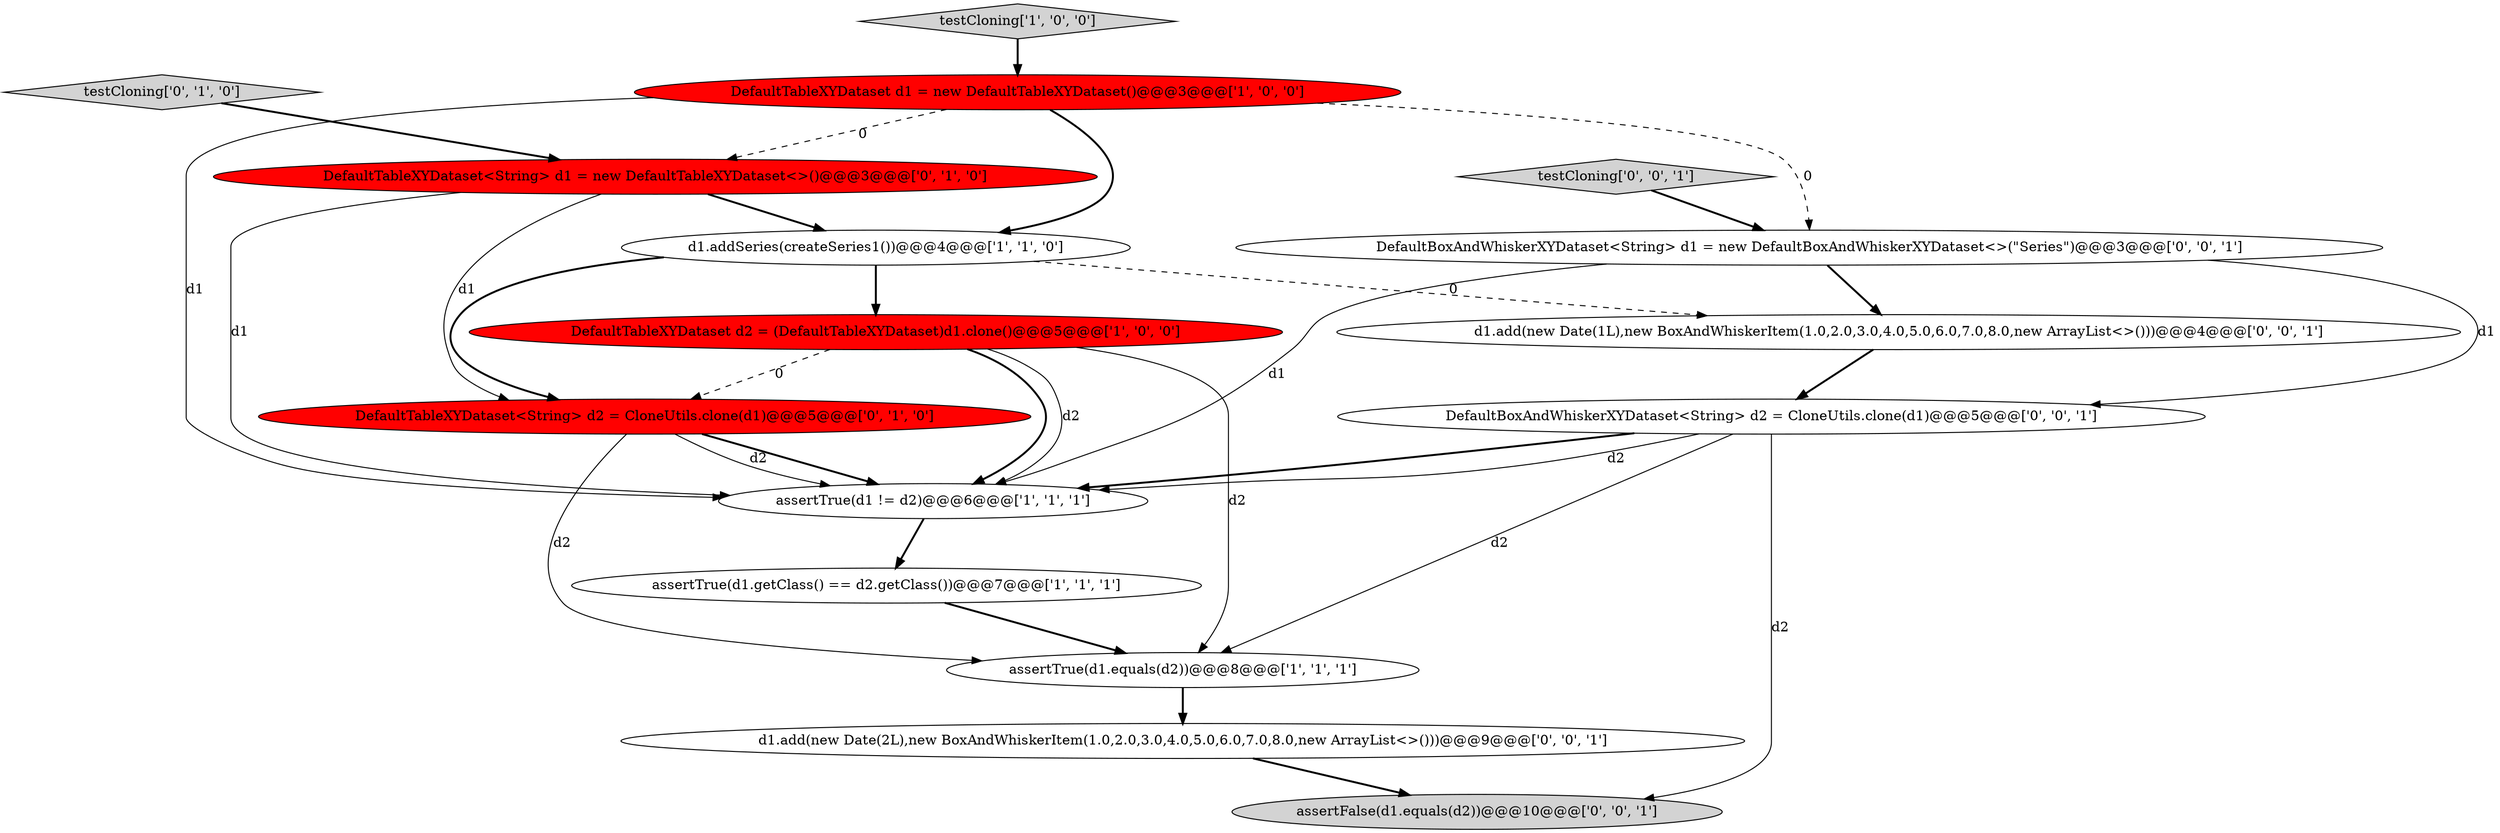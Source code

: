 digraph {
4 [style = filled, label = "DefaultTableXYDataset d2 = (DefaultTableXYDataset)d1.clone()@@@5@@@['1', '0', '0']", fillcolor = red, shape = ellipse image = "AAA1AAABBB1BBB"];
6 [style = filled, label = "testCloning['1', '0', '0']", fillcolor = lightgray, shape = diamond image = "AAA0AAABBB1BBB"];
14 [style = filled, label = "DefaultBoxAndWhiskerXYDataset<String> d2 = CloneUtils.clone(d1)@@@5@@@['0', '0', '1']", fillcolor = white, shape = ellipse image = "AAA0AAABBB3BBB"];
3 [style = filled, label = "assertTrue(d1.equals(d2))@@@8@@@['1', '1', '1']", fillcolor = white, shape = ellipse image = "AAA0AAABBB1BBB"];
8 [style = filled, label = "testCloning['0', '1', '0']", fillcolor = lightgray, shape = diamond image = "AAA0AAABBB2BBB"];
15 [style = filled, label = "assertFalse(d1.equals(d2))@@@10@@@['0', '0', '1']", fillcolor = lightgray, shape = ellipse image = "AAA0AAABBB3BBB"];
12 [style = filled, label = "DefaultBoxAndWhiskerXYDataset<String> d1 = new DefaultBoxAndWhiskerXYDataset<>(\"Series\")@@@3@@@['0', '0', '1']", fillcolor = white, shape = ellipse image = "AAA0AAABBB3BBB"];
9 [style = filled, label = "DefaultTableXYDataset<String> d1 = new DefaultTableXYDataset<>()@@@3@@@['0', '1', '0']", fillcolor = red, shape = ellipse image = "AAA1AAABBB2BBB"];
10 [style = filled, label = "d1.add(new Date(2L),new BoxAndWhiskerItem(1.0,2.0,3.0,4.0,5.0,6.0,7.0,8.0,new ArrayList<>()))@@@9@@@['0', '0', '1']", fillcolor = white, shape = ellipse image = "AAA0AAABBB3BBB"];
13 [style = filled, label = "d1.add(new Date(1L),new BoxAndWhiskerItem(1.0,2.0,3.0,4.0,5.0,6.0,7.0,8.0,new ArrayList<>()))@@@4@@@['0', '0', '1']", fillcolor = white, shape = ellipse image = "AAA0AAABBB3BBB"];
2 [style = filled, label = "DefaultTableXYDataset d1 = new DefaultTableXYDataset()@@@3@@@['1', '0', '0']", fillcolor = red, shape = ellipse image = "AAA1AAABBB1BBB"];
7 [style = filled, label = "DefaultTableXYDataset<String> d2 = CloneUtils.clone(d1)@@@5@@@['0', '1', '0']", fillcolor = red, shape = ellipse image = "AAA1AAABBB2BBB"];
1 [style = filled, label = "assertTrue(d1 != d2)@@@6@@@['1', '1', '1']", fillcolor = white, shape = ellipse image = "AAA0AAABBB1BBB"];
11 [style = filled, label = "testCloning['0', '0', '1']", fillcolor = lightgray, shape = diamond image = "AAA0AAABBB3BBB"];
5 [style = filled, label = "assertTrue(d1.getClass() == d2.getClass())@@@7@@@['1', '1', '1']", fillcolor = white, shape = ellipse image = "AAA0AAABBB1BBB"];
0 [style = filled, label = "d1.addSeries(createSeries1())@@@4@@@['1', '1', '0']", fillcolor = white, shape = ellipse image = "AAA0AAABBB1BBB"];
1->5 [style = bold, label=""];
5->3 [style = bold, label=""];
14->1 [style = solid, label="d2"];
7->1 [style = bold, label=""];
10->15 [style = bold, label=""];
9->0 [style = bold, label=""];
9->7 [style = solid, label="d1"];
11->12 [style = bold, label=""];
7->1 [style = solid, label="d2"];
14->1 [style = bold, label=""];
0->7 [style = bold, label=""];
6->2 [style = bold, label=""];
12->13 [style = bold, label=""];
3->10 [style = bold, label=""];
7->3 [style = solid, label="d2"];
2->12 [style = dashed, label="0"];
2->0 [style = bold, label=""];
2->1 [style = solid, label="d1"];
0->4 [style = bold, label=""];
2->9 [style = dashed, label="0"];
4->7 [style = dashed, label="0"];
9->1 [style = solid, label="d1"];
0->13 [style = dashed, label="0"];
14->3 [style = solid, label="d2"];
8->9 [style = bold, label=""];
4->3 [style = solid, label="d2"];
4->1 [style = bold, label=""];
14->15 [style = solid, label="d2"];
4->1 [style = solid, label="d2"];
12->14 [style = solid, label="d1"];
12->1 [style = solid, label="d1"];
13->14 [style = bold, label=""];
}

